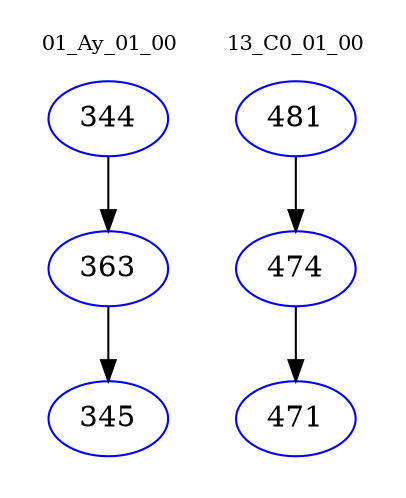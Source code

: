 digraph{
subgraph cluster_0 {
color = white
label = "01_Ay_01_00";
fontsize=10;
T0_344 [label="344", color="blue"]
T0_344 -> T0_363 [color="black"]
T0_363 [label="363", color="blue"]
T0_363 -> T0_345 [color="black"]
T0_345 [label="345", color="blue"]
}
subgraph cluster_1 {
color = white
label = "13_C0_01_00";
fontsize=10;
T1_481 [label="481", color="blue"]
T1_481 -> T1_474 [color="black"]
T1_474 [label="474", color="blue"]
T1_474 -> T1_471 [color="black"]
T1_471 [label="471", color="blue"]
}
}
